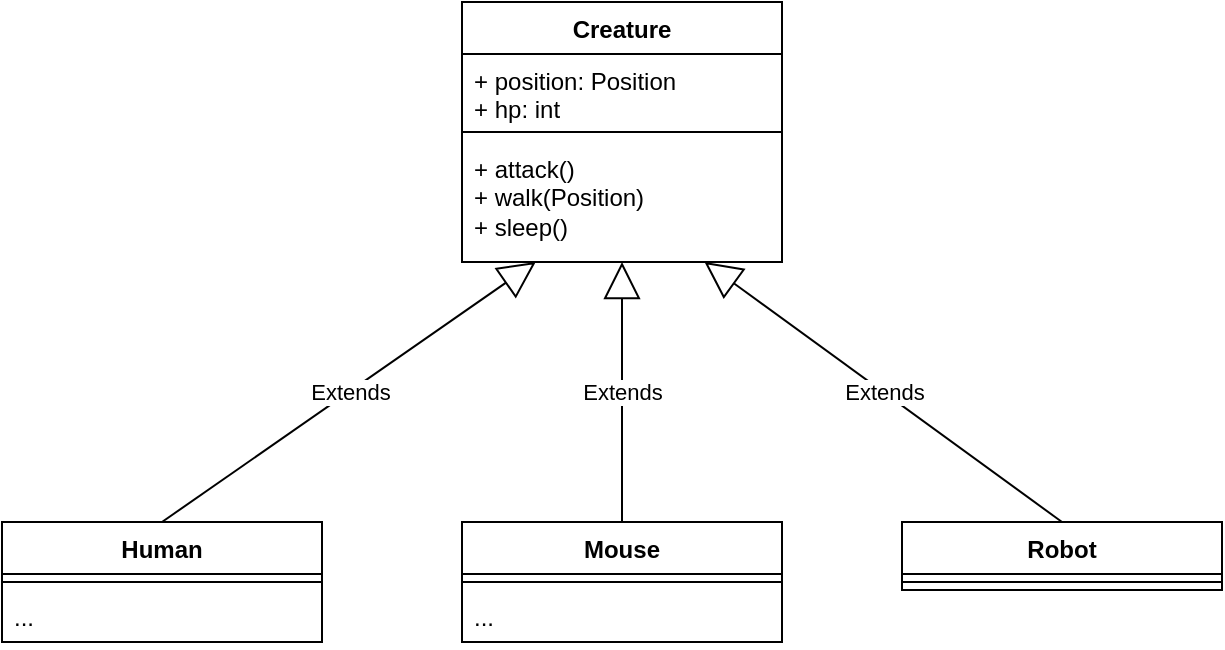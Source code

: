 <mxfile version="21.7.2" type="github">
  <diagram id="C5RBs43oDa-KdzZeNtuy" name="Page-1">
    <mxGraphModel dx="955" dy="1619" grid="1" gridSize="10" guides="1" tooltips="1" connect="1" arrows="1" fold="1" page="1" pageScale="1" pageWidth="827" pageHeight="1169" math="0" shadow="0">
      <root>
        <mxCell id="WIyWlLk6GJQsqaUBKTNV-0" />
        <mxCell id="WIyWlLk6GJQsqaUBKTNV-1" parent="WIyWlLk6GJQsqaUBKTNV-0" />
        <mxCell id="IMHiBN2z0dmkEVEPGYmm-4" value="Robot" style="swimlane;fontStyle=1;align=center;verticalAlign=top;childLayout=stackLayout;horizontal=1;startSize=26;horizontalStack=0;resizeParent=1;resizeParentMax=0;resizeLast=0;collapsible=1;marginBottom=0;whiteSpace=wrap;html=1;" vertex="1" parent="WIyWlLk6GJQsqaUBKTNV-1">
          <mxGeometry x="530" y="170" width="160" height="34" as="geometry" />
        </mxCell>
        <mxCell id="IMHiBN2z0dmkEVEPGYmm-6" value="" style="line;strokeWidth=1;fillColor=none;align=left;verticalAlign=middle;spacingTop=-1;spacingLeft=3;spacingRight=3;rotatable=0;labelPosition=right;points=[];portConstraint=eastwest;strokeColor=inherit;" vertex="1" parent="IMHiBN2z0dmkEVEPGYmm-4">
          <mxGeometry y="26" width="160" height="8" as="geometry" />
        </mxCell>
        <mxCell id="IMHiBN2z0dmkEVEPGYmm-12" value="Creature" style="swimlane;fontStyle=1;align=center;verticalAlign=top;childLayout=stackLayout;horizontal=1;startSize=26;horizontalStack=0;resizeParent=1;resizeParentMax=0;resizeLast=0;collapsible=1;marginBottom=0;whiteSpace=wrap;html=1;" vertex="1" parent="WIyWlLk6GJQsqaUBKTNV-1">
          <mxGeometry x="310" y="-90" width="160" height="130" as="geometry" />
        </mxCell>
        <mxCell id="IMHiBN2z0dmkEVEPGYmm-13" value="&lt;div&gt;+ position: Position&lt;/div&gt;&lt;div&gt;+ hp: int&lt;br&gt;&lt;/div&gt;" style="text;strokeColor=none;fillColor=none;align=left;verticalAlign=top;spacingLeft=4;spacingRight=4;overflow=hidden;rotatable=0;points=[[0,0.5],[1,0.5]];portConstraint=eastwest;whiteSpace=wrap;html=1;" vertex="1" parent="IMHiBN2z0dmkEVEPGYmm-12">
          <mxGeometry y="26" width="160" height="34" as="geometry" />
        </mxCell>
        <mxCell id="IMHiBN2z0dmkEVEPGYmm-14" value="" style="line;strokeWidth=1;fillColor=none;align=left;verticalAlign=middle;spacingTop=-1;spacingLeft=3;spacingRight=3;rotatable=0;labelPosition=right;points=[];portConstraint=eastwest;strokeColor=inherit;" vertex="1" parent="IMHiBN2z0dmkEVEPGYmm-12">
          <mxGeometry y="60" width="160" height="10" as="geometry" />
        </mxCell>
        <mxCell id="IMHiBN2z0dmkEVEPGYmm-15" value="&lt;div&gt;+ attack()&lt;br&gt;&lt;/div&gt;&lt;div&gt;+ walk(Position)&lt;/div&gt;&lt;div&gt;+ sleep()&lt;br&gt;&lt;/div&gt;" style="text;strokeColor=none;fillColor=none;align=left;verticalAlign=top;spacingLeft=4;spacingRight=4;overflow=hidden;rotatable=0;points=[[0,0.5],[1,0.5]];portConstraint=eastwest;whiteSpace=wrap;html=1;" vertex="1" parent="IMHiBN2z0dmkEVEPGYmm-12">
          <mxGeometry y="70" width="160" height="60" as="geometry" />
        </mxCell>
        <mxCell id="IMHiBN2z0dmkEVEPGYmm-39" value="Extends" style="endArrow=block;endSize=16;endFill=0;html=1;rounded=0;exitX=0.5;exitY=0;exitDx=0;exitDy=0;entryX=0.5;entryY=1;entryDx=0;entryDy=0;" edge="1" parent="WIyWlLk6GJQsqaUBKTNV-1" target="IMHiBN2z0dmkEVEPGYmm-12">
          <mxGeometry width="160" relative="1" as="geometry">
            <mxPoint x="390.0" y="170" as="sourcePoint" />
            <mxPoint x="510" y="80" as="targetPoint" />
          </mxGeometry>
        </mxCell>
        <mxCell id="IMHiBN2z0dmkEVEPGYmm-40" value="Extends" style="endArrow=block;endSize=16;endFill=0;html=1;rounded=0;exitX=0.5;exitY=0;exitDx=0;exitDy=0;" edge="1" parent="WIyWlLk6GJQsqaUBKTNV-1" source="IMHiBN2z0dmkEVEPGYmm-4" target="IMHiBN2z0dmkEVEPGYmm-15">
          <mxGeometry width="160" relative="1" as="geometry">
            <mxPoint x="350" y="80" as="sourcePoint" />
            <mxPoint x="510" y="80" as="targetPoint" />
          </mxGeometry>
        </mxCell>
        <mxCell id="IMHiBN2z0dmkEVEPGYmm-41" value="Extends" style="endArrow=block;endSize=16;endFill=0;html=1;rounded=0;exitX=0.5;exitY=0;exitDx=0;exitDy=0;" edge="1" parent="WIyWlLk6GJQsqaUBKTNV-1" target="IMHiBN2z0dmkEVEPGYmm-15">
          <mxGeometry width="160" relative="1" as="geometry">
            <mxPoint x="160" y="170" as="sourcePoint" />
            <mxPoint x="510" y="80" as="targetPoint" />
          </mxGeometry>
        </mxCell>
        <mxCell id="IMHiBN2z0dmkEVEPGYmm-43" value="Mouse" style="swimlane;fontStyle=1;align=center;verticalAlign=top;childLayout=stackLayout;horizontal=1;startSize=26;horizontalStack=0;resizeParent=1;resizeParentMax=0;resizeLast=0;collapsible=1;marginBottom=0;whiteSpace=wrap;html=1;" vertex="1" parent="WIyWlLk6GJQsqaUBKTNV-1">
          <mxGeometry x="310" y="170" width="160" height="60" as="geometry" />
        </mxCell>
        <mxCell id="IMHiBN2z0dmkEVEPGYmm-45" value="" style="line;strokeWidth=1;fillColor=none;align=left;verticalAlign=middle;spacingTop=-1;spacingLeft=3;spacingRight=3;rotatable=0;labelPosition=right;points=[];portConstraint=eastwest;strokeColor=inherit;" vertex="1" parent="IMHiBN2z0dmkEVEPGYmm-43">
          <mxGeometry y="26" width="160" height="8" as="geometry" />
        </mxCell>
        <mxCell id="IMHiBN2z0dmkEVEPGYmm-46" value="..." style="text;strokeColor=none;fillColor=none;align=left;verticalAlign=top;spacingLeft=4;spacingRight=4;overflow=hidden;rotatable=0;points=[[0,0.5],[1,0.5]];portConstraint=eastwest;whiteSpace=wrap;html=1;" vertex="1" parent="IMHiBN2z0dmkEVEPGYmm-43">
          <mxGeometry y="34" width="160" height="26" as="geometry" />
        </mxCell>
        <mxCell id="IMHiBN2z0dmkEVEPGYmm-47" value="Human" style="swimlane;fontStyle=1;align=center;verticalAlign=top;childLayout=stackLayout;horizontal=1;startSize=26;horizontalStack=0;resizeParent=1;resizeParentMax=0;resizeLast=0;collapsible=1;marginBottom=0;whiteSpace=wrap;html=1;" vertex="1" parent="WIyWlLk6GJQsqaUBKTNV-1">
          <mxGeometry x="80" y="170" width="160" height="60" as="geometry" />
        </mxCell>
        <mxCell id="IMHiBN2z0dmkEVEPGYmm-49" value="" style="line;strokeWidth=1;fillColor=none;align=left;verticalAlign=middle;spacingTop=-1;spacingLeft=3;spacingRight=3;rotatable=0;labelPosition=right;points=[];portConstraint=eastwest;strokeColor=inherit;" vertex="1" parent="IMHiBN2z0dmkEVEPGYmm-47">
          <mxGeometry y="26" width="160" height="8" as="geometry" />
        </mxCell>
        <mxCell id="IMHiBN2z0dmkEVEPGYmm-50" value="..." style="text;strokeColor=none;fillColor=none;align=left;verticalAlign=top;spacingLeft=4;spacingRight=4;overflow=hidden;rotatable=0;points=[[0,0.5],[1,0.5]];portConstraint=eastwest;whiteSpace=wrap;html=1;" vertex="1" parent="IMHiBN2z0dmkEVEPGYmm-47">
          <mxGeometry y="34" width="160" height="26" as="geometry" />
        </mxCell>
      </root>
    </mxGraphModel>
  </diagram>
</mxfile>
